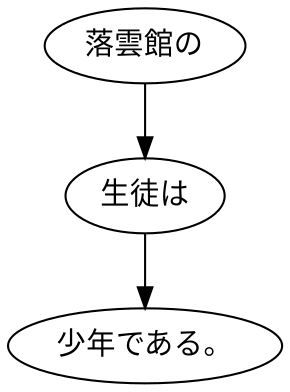 digraph graph4793 {
	node0 [label="落雲館の"];
	node1 [label="生徒は"];
	node2 [label="少年である。"];
	node0 -> node1;
	node1 -> node2;
}
